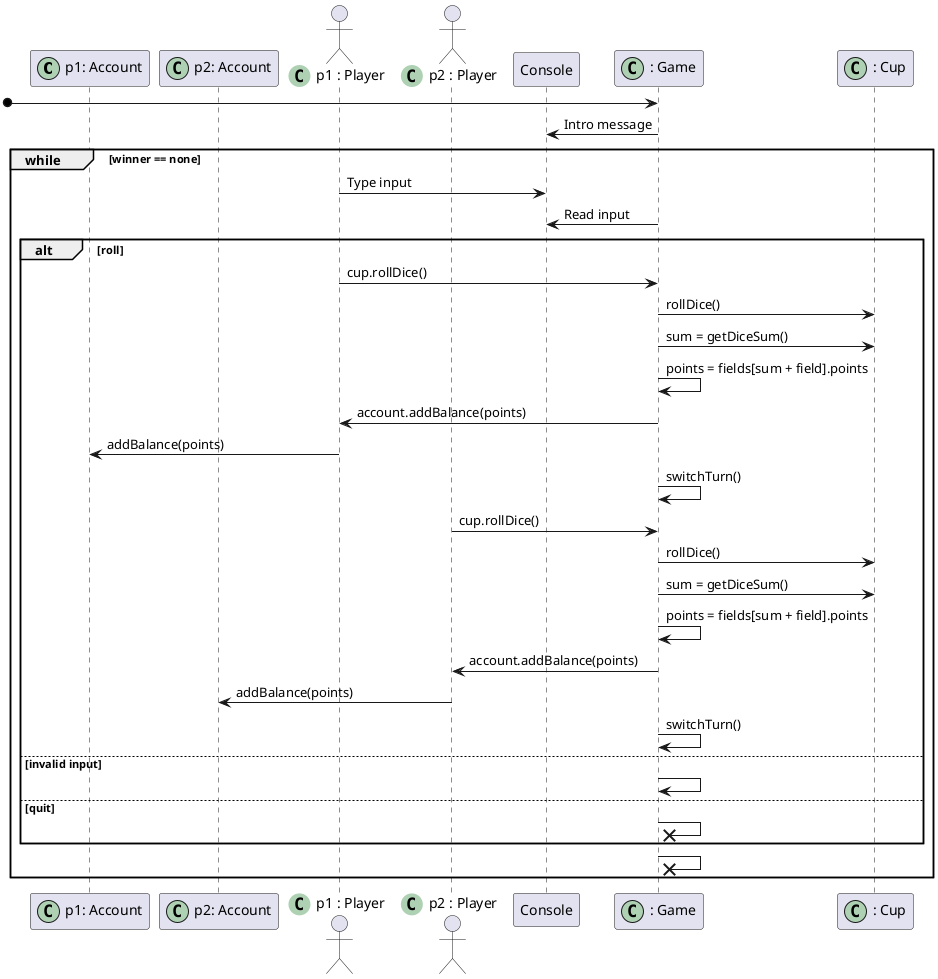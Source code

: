 @startuml system_sequence_diagram

participant "p1: Account" <<(C,#ADD1B2)>>
participant "p2: Account" <<(C,#ADD1B2)>>
actor "p1 : Player" <<(C,#ADD1B2)>>
actor "p2 : Player" <<(C,#ADD1B2)>>
participant Console
participant ": Game" <<(C,#ADD1B2)>>
participant ": Cup" <<(C,#ADD1B2)>>

[o-> ": Game"
": Game" -> Console: Intro message

group while [winner == none]
        {roll} "p1 : Player" -> Console: Type input
        ": Game" -> Console: Read input
    alt roll
        "p1 : Player" -> ": Game": cup.rollDice()
        ": Game" -> ": Cup": rollDice()
        ": Game" -> ": Cup": sum = getDiceSum()
        ": Game" -> ": Game": points = fields[sum + field].points
        ": Game" -> "p1 : Player": account.addBalance(points)
        "p1 : Player" -> "p1: Account": addBalance(points)
        ": Game" -> ": Game": switchTurn()
        "p2 : Player" -> ": Game": cup.rollDice()
        ": Game" -> ": Cup": rollDice()
        ": Game" -> ": Cup": sum = getDiceSum()
        ": Game" -> ": Game": points = fields[sum + field].points
        ": Game" -> "p2 : Player": account.addBalance(points)
        "p2 : Player" -> "p2: Account": addBalance(points)
        ": Game" -> ": Game": switchTurn()
    else invalid input
        ": Game" -> ": Game"
    else quit
        ": Game" ->x ": Game"
    end
    ": Game" ->x ": Game"
end

@enduml
